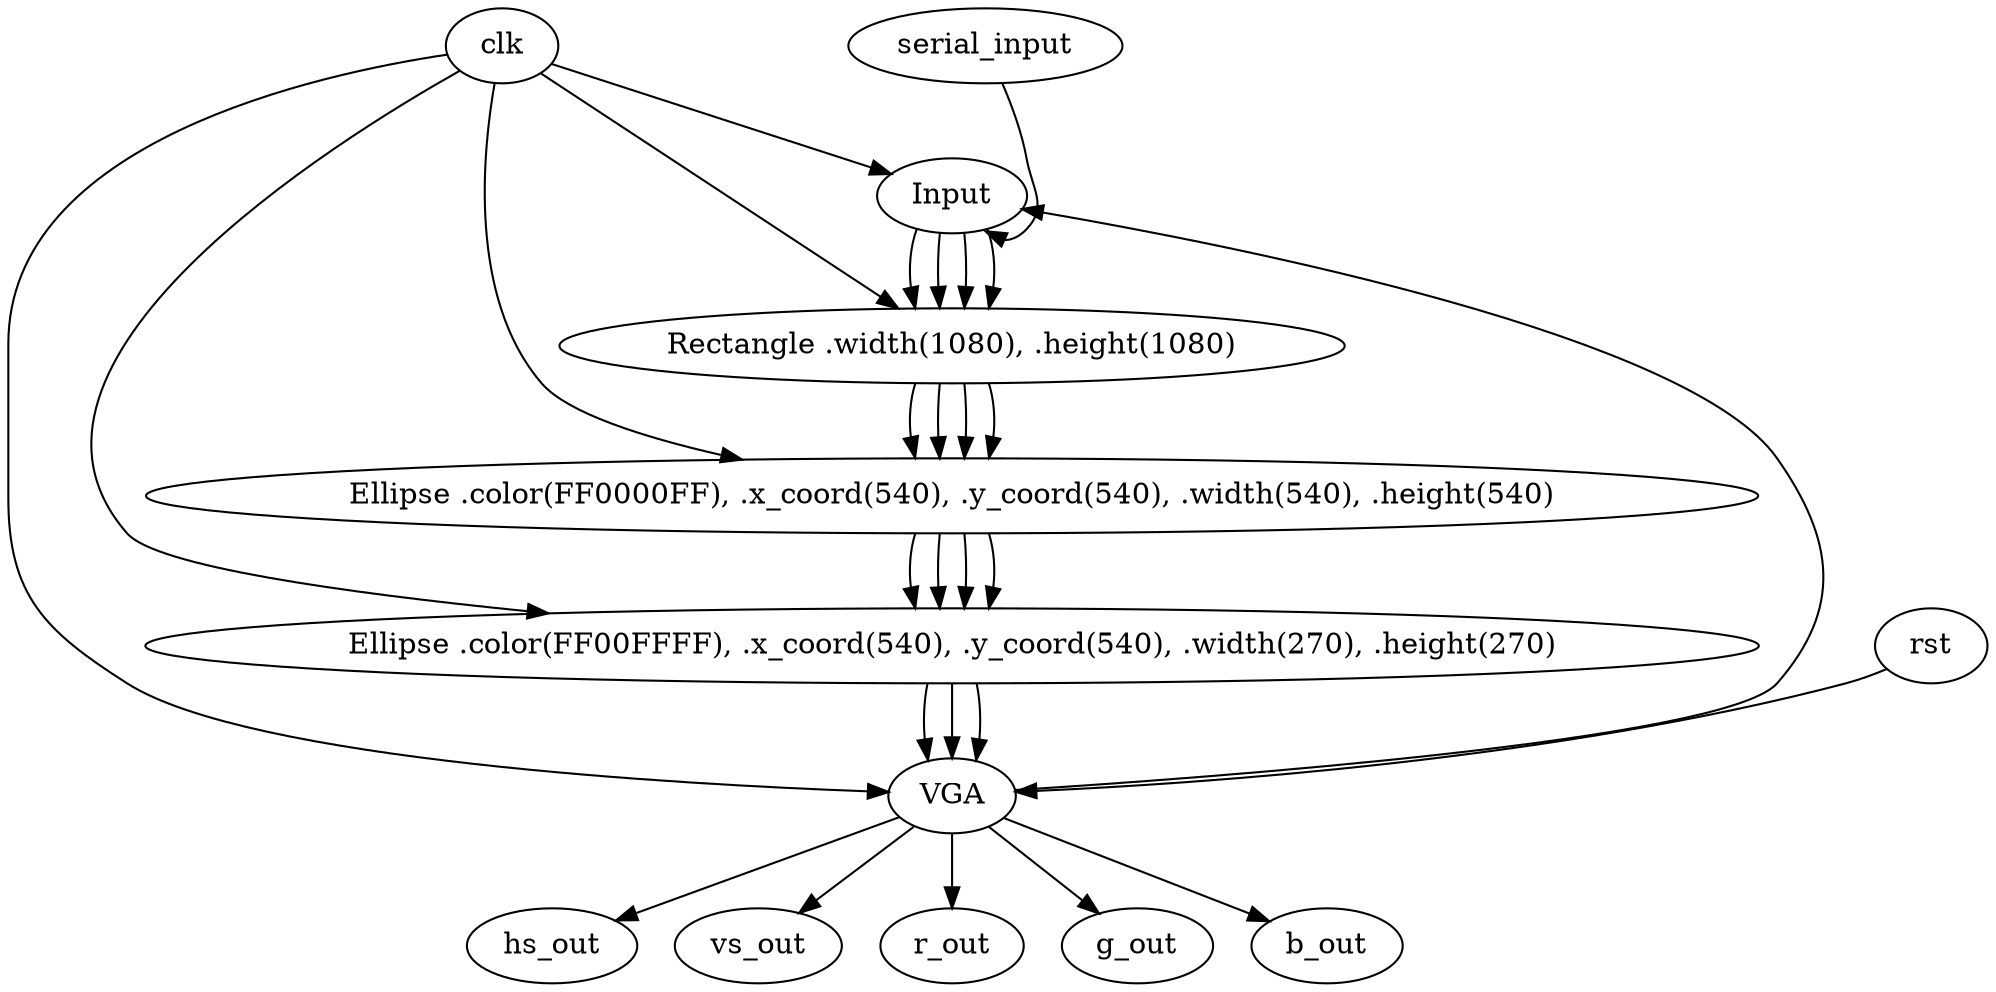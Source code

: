  digraph Circuit {
      Input [label="Input"];
      Shape0 [label="Rectangle .width(1080), .height(1080)"];
      Shape1 [label="Ellipse .color(FF0000FF), .x_coord(540), .y_coord(540), .width(540), .height(540)"];
      Shape2 [label="Ellipse .color(FF00FFFF), .x_coord(540), .y_coord(540), .width(270), .height(270)"];
      VGA [label="VGA"];
      
      clk -> Input:clk;	#Don't want circuit info every shape needs clock
      clk -> Shape0:clk;
      clk -> Shape1:clk;
      clk -> Shape2:clk;
      clk -> VGA:CLK;

      serial_input -> Input:serial_input;

      rst -> VGA:RST;
      
      VGA:VGA_LINEEND_OUT -> Input:resume;

      Input:program_out -> Shape0:program_in;
      Input:x_out -> Shape0:x;
      Input:y_out -> Shape0:y;
      Input:data_out -> Shape0:data_in;
 
      Shape0:program_out -> Shape1:program_in;
      Shape0:x_out -> Shape1:x
      Shape0:y_out -> Shape1:y
      Shape0:data_out -> Shape1:data_in

      Shape1:program_out -> Shape2:program_in;
      Shape1:x_out -> Shape2:x;
      Shape1:y_out -> Shape2:y;
      Shape1:data_out -> Shape2:data_in;

      Shape2:program_out -> VGA:program_in;
      Shape2:x_out -> VGA:x;
      Shape2:data_out -> VGA:data_in;

      VGA:VGA_HS_OUT -> hs_out;
      VGA:VGA_VS_OUT -> vs_out;
      VGA:VGA_R -> r_out;
      VGA:VGA_G -> g_out;
      VGA:VGA_B -> b_out;

 
}
